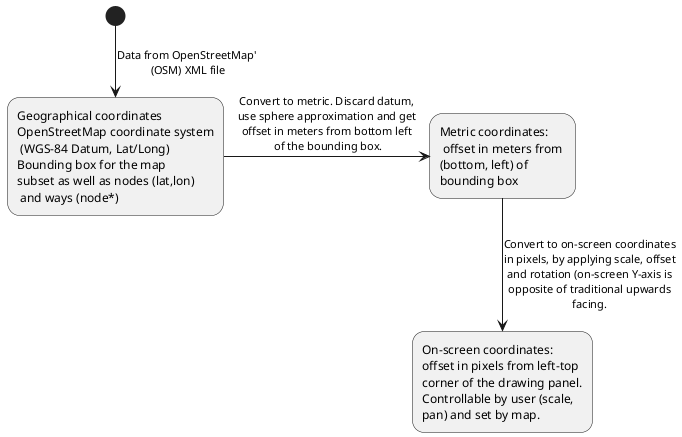 @startuml
(*) -->[Data from OpenStreetMap'\n (OSM) XML file] Geographical coordinates\nOpenStreetMap coordinate system\n (WGS-84 Datum, Lat/Long)\nBounding box for the map \nsubset as well as nodes (lat,lon)\n and ways (node*)
-> [Convert to metric. Discard datum,\n use sphere approximation and get \n offset in meters from bottom left \n of the bounding box.] Metric coordinates: \n offset in meters from \n(bottom, left) of \nbounding box
--> [Convert to on-screen coordinates\nin pixels, by applying scale, offset\nand rotation (on-screen Y-axis is\nopposite of traditional upwards\nfacing.] On-screen coordinates:\noffset in pixels from left-top \ncorner of the drawing panel.\nControllable by user (scale, \npan) and set by map.
@enduml